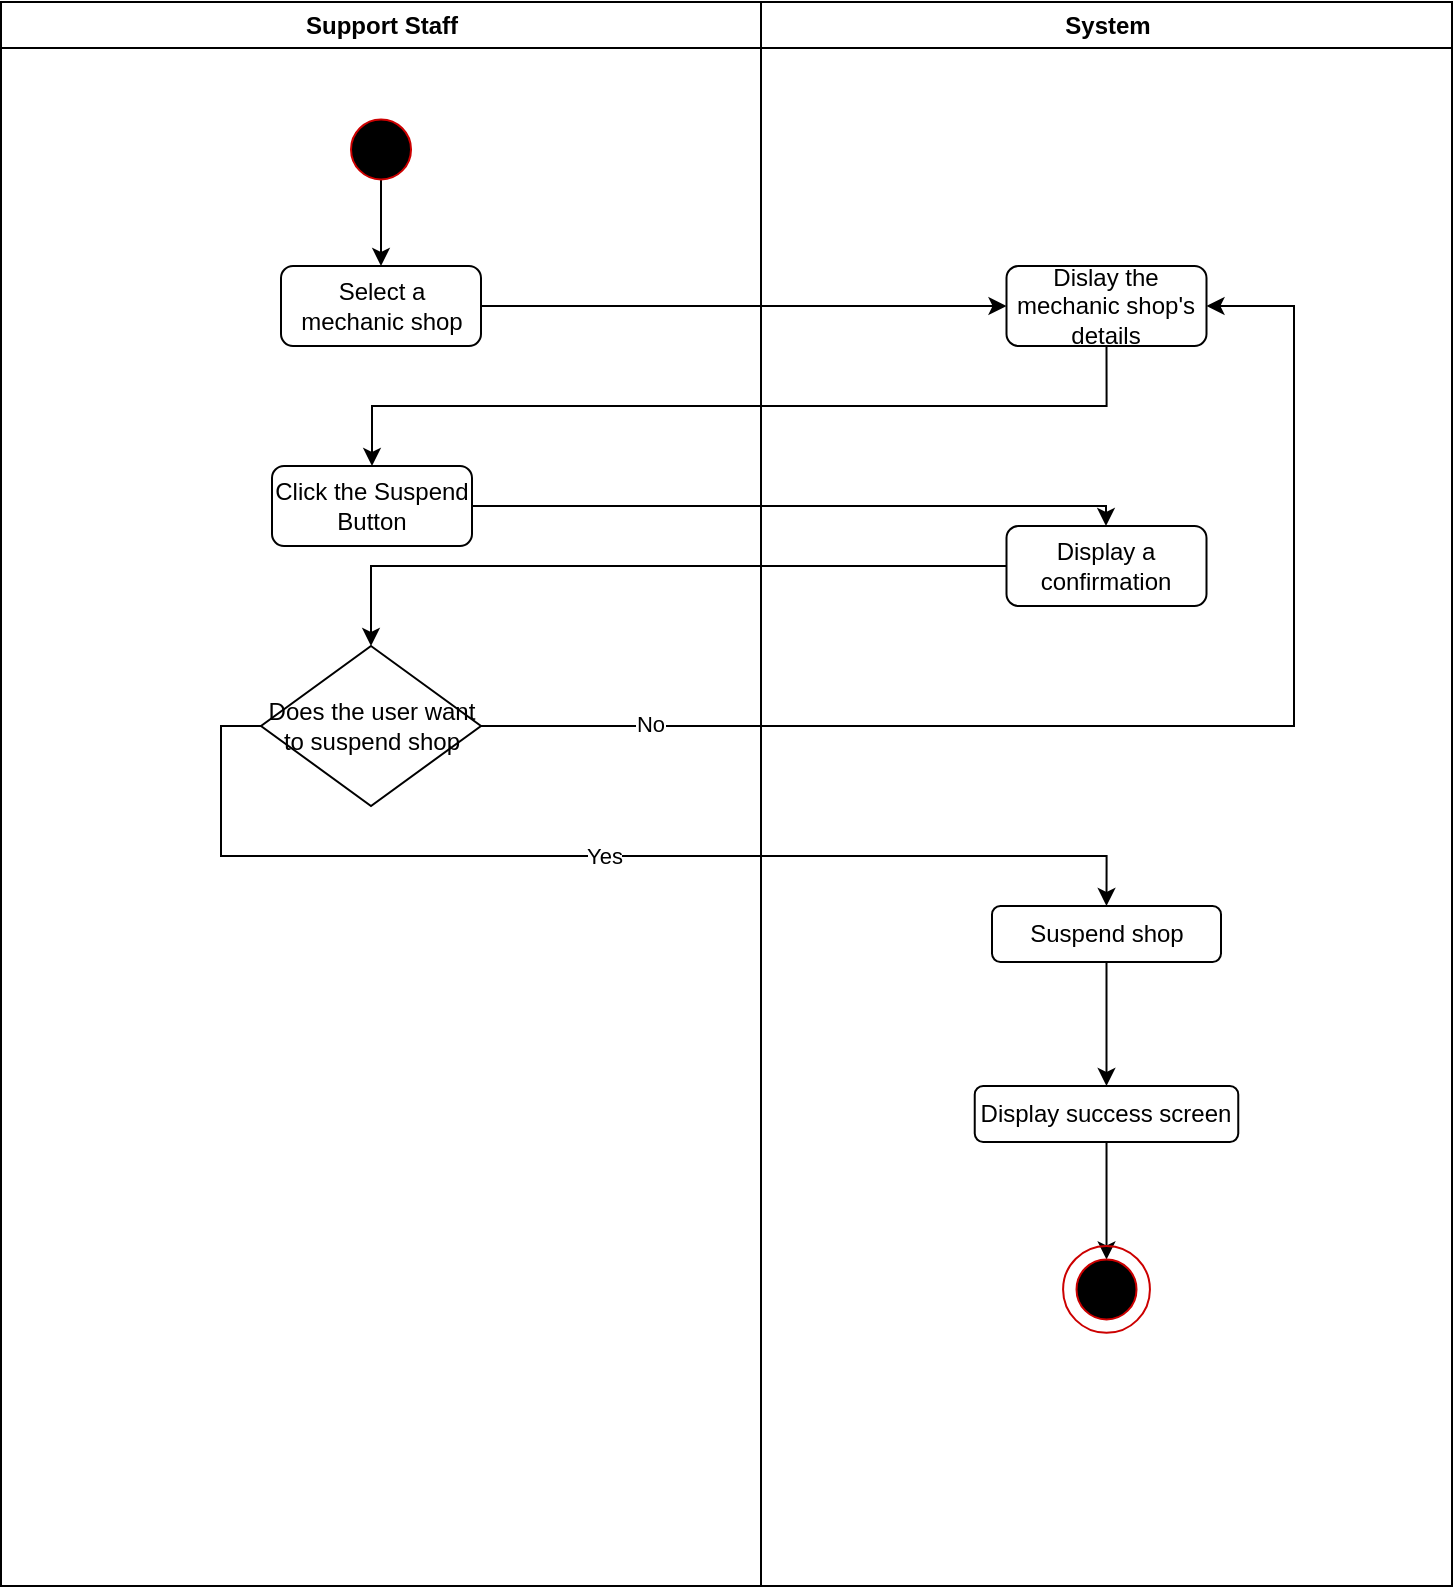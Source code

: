 <mxfile version="20.2.3" type="device"><diagram id="0N-WI10Sc9oe4pAVG6Wj" name="Page-1"><mxGraphModel dx="1230" dy="947" grid="1" gridSize="10" guides="1" tooltips="1" connect="1" arrows="1" fold="1" page="1" pageScale="1" pageWidth="2336" pageHeight="1654" math="0" shadow="0"><root><mxCell id="0"/><mxCell id="1" parent="0"/><mxCell id="h72BWvyl_fSBNsll1d4s-37" value="Support Staff" style="swimlane;whiteSpace=wrap;movable=0;" parent="1" vertex="1"><mxGeometry x="174.5" y="138" width="380" height="792" as="geometry"/></mxCell><mxCell id="h72BWvyl_fSBNsll1d4s-44" value="Select a mechanic shop" style="rounded=1;whiteSpace=wrap;html=1;" parent="h72BWvyl_fSBNsll1d4s-37" vertex="1"><mxGeometry x="140" y="132" width="100" height="40" as="geometry"/></mxCell><mxCell id="h72BWvyl_fSBNsll1d4s-45" value="Click the Suspend Button" style="rounded=1;whiteSpace=wrap;html=1;" parent="h72BWvyl_fSBNsll1d4s-37" vertex="1"><mxGeometry x="135.5" y="232" width="100" height="40" as="geometry"/></mxCell><mxCell id="h72BWvyl_fSBNsll1d4s-40" value="" style="edgeStyle=orthogonalEdgeStyle;rounded=0;orthogonalLoop=1;jettySize=auto;html=1;entryX=0.5;entryY=0;entryDx=0;entryDy=0;" parent="h72BWvyl_fSBNsll1d4s-37" source="h72BWvyl_fSBNsll1d4s-43" target="h72BWvyl_fSBNsll1d4s-44" edge="1"><mxGeometry relative="1" as="geometry"><mxPoint x="190.01" y="122" as="targetPoint"/></mxGeometry></mxCell><mxCell id="h72BWvyl_fSBNsll1d4s-41" value="" style="group" parent="h72BWvyl_fSBNsll1d4s-37" vertex="1" connectable="0"><mxGeometry x="168.29" y="52" width="43.43" height="43.43" as="geometry"/></mxCell><mxCell id="h72BWvyl_fSBNsll1d4s-43" value="" style="ellipse;whiteSpace=wrap;html=1;aspect=fixed;fillColor=#000000;strokeColor=#CC0000;" parent="h72BWvyl_fSBNsll1d4s-41" vertex="1"><mxGeometry x="6.72" y="6.71" width="30" height="30" as="geometry"/></mxCell><mxCell id="h72BWvyl_fSBNsll1d4s-60" value="Does the user want to suspend shop" style="rhombus;whiteSpace=wrap;html=1;" parent="h72BWvyl_fSBNsll1d4s-37" vertex="1"><mxGeometry x="130" y="322" width="110" height="80" as="geometry"/></mxCell><mxCell id="h72BWvyl_fSBNsll1d4s-46" value="System" style="swimlane;whiteSpace=wrap;movable=0;" parent="1" vertex="1"><mxGeometry x="554.5" y="138" width="345.5" height="792" as="geometry"/></mxCell><mxCell id="h72BWvyl_fSBNsll1d4s-50" value="Dislay the mechanic shop's details" style="rounded=1;whiteSpace=wrap;html=1;" parent="h72BWvyl_fSBNsll1d4s-46" vertex="1"><mxGeometry x="122.75" y="132" width="100" height="40" as="geometry"/></mxCell><mxCell id="h72BWvyl_fSBNsll1d4s-53" value="" style="edgeStyle=orthogonalEdgeStyle;rounded=0;orthogonalLoop=1;jettySize=auto;html=1;" parent="h72BWvyl_fSBNsll1d4s-46" source="h72BWvyl_fSBNsll1d4s-54" target="h72BWvyl_fSBNsll1d4s-49" edge="1"><mxGeometry relative="1" as="geometry"/></mxCell><mxCell id="h72BWvyl_fSBNsll1d4s-54" value="Display success screen" style="rounded=1;whiteSpace=wrap;html=1;" parent="h72BWvyl_fSBNsll1d4s-46" vertex="1"><mxGeometry x="106.87" y="542" width="131.76" height="28" as="geometry"/></mxCell><mxCell id="h72BWvyl_fSBNsll1d4s-56" value="Display a confirmation" style="rounded=1;whiteSpace=wrap;html=1;" parent="h72BWvyl_fSBNsll1d4s-46" vertex="1"><mxGeometry x="122.75" y="262" width="100" height="40" as="geometry"/></mxCell><mxCell id="ZLYwctzSdJG00rlBQh3a-2" style="edgeStyle=orthogonalEdgeStyle;rounded=0;orthogonalLoop=1;jettySize=auto;html=1;exitX=0.5;exitY=1;exitDx=0;exitDy=0;entryX=0.5;entryY=0;entryDx=0;entryDy=0;" parent="h72BWvyl_fSBNsll1d4s-46" source="ZLYwctzSdJG00rlBQh3a-1" target="h72BWvyl_fSBNsll1d4s-54" edge="1"><mxGeometry relative="1" as="geometry"/></mxCell><mxCell id="ZLYwctzSdJG00rlBQh3a-1" value="Suspend shop" style="rounded=1;whiteSpace=wrap;html=1;" parent="h72BWvyl_fSBNsll1d4s-46" vertex="1"><mxGeometry x="115.5" y="452" width="114.5" height="28" as="geometry"/></mxCell><mxCell id="h72BWvyl_fSBNsll1d4s-47" value="" style="group" parent="h72BWvyl_fSBNsll1d4s-46" vertex="1" connectable="0"><mxGeometry x="151.04" y="622" width="43.43" height="43.43" as="geometry"/></mxCell><mxCell id="h72BWvyl_fSBNsll1d4s-48" value="" style="ellipse;whiteSpace=wrap;html=1;aspect=fixed;fillColor=none;strokeColor=#CC0000;" parent="h72BWvyl_fSBNsll1d4s-47" vertex="1"><mxGeometry width="43.43" height="43.43" as="geometry"/></mxCell><mxCell id="h72BWvyl_fSBNsll1d4s-49" value="" style="ellipse;whiteSpace=wrap;html=1;aspect=fixed;fillColor=#000000;strokeColor=#CC0000;" parent="h72BWvyl_fSBNsll1d4s-47" vertex="1"><mxGeometry x="6.72" y="6.71" width="30" height="30" as="geometry"/></mxCell><mxCell id="h72BWvyl_fSBNsll1d4s-61" style="edgeStyle=orthogonalEdgeStyle;rounded=0;orthogonalLoop=1;jettySize=auto;html=1;" parent="1" source="h72BWvyl_fSBNsll1d4s-44" target="h72BWvyl_fSBNsll1d4s-50" edge="1"><mxGeometry relative="1" as="geometry"/></mxCell><mxCell id="h72BWvyl_fSBNsll1d4s-62" style="edgeStyle=orthogonalEdgeStyle;rounded=0;orthogonalLoop=1;jettySize=auto;html=1;entryX=0.5;entryY=0;entryDx=0;entryDy=0;exitX=0.5;exitY=1;exitDx=0;exitDy=0;" parent="1" source="h72BWvyl_fSBNsll1d4s-50" target="h72BWvyl_fSBNsll1d4s-45" edge="1"><mxGeometry relative="1" as="geometry"><Array as="points"><mxPoint x="727" y="340"/><mxPoint x="360" y="340"/></Array></mxGeometry></mxCell><mxCell id="h72BWvyl_fSBNsll1d4s-63" style="edgeStyle=orthogonalEdgeStyle;rounded=0;orthogonalLoop=1;jettySize=auto;html=1;entryX=0.5;entryY=0;entryDx=0;entryDy=0;" parent="1" source="h72BWvyl_fSBNsll1d4s-45" target="h72BWvyl_fSBNsll1d4s-56" edge="1"><mxGeometry relative="1" as="geometry"><mxPoint x="630.0" y="390.0" as="targetPoint"/><Array as="points"><mxPoint x="727" y="390"/><mxPoint x="727" y="400"/></Array></mxGeometry></mxCell><mxCell id="h72BWvyl_fSBNsll1d4s-55" value="" style="edgeStyle=orthogonalEdgeStyle;rounded=0;orthogonalLoop=1;jettySize=auto;html=1;" parent="1" source="h72BWvyl_fSBNsll1d4s-56" target="h72BWvyl_fSBNsll1d4s-60" edge="1"><mxGeometry relative="1" as="geometry"/></mxCell><mxCell id="h72BWvyl_fSBNsll1d4s-57" value="Yes" style="edgeStyle=orthogonalEdgeStyle;rounded=0;orthogonalLoop=1;jettySize=auto;html=1;exitX=0;exitY=0.5;exitDx=0;exitDy=0;entryX=0.5;entryY=0;entryDx=0;entryDy=0;" parent="1" source="h72BWvyl_fSBNsll1d4s-60" target="ZLYwctzSdJG00rlBQh3a-1" edge="1"><mxGeometry relative="1" as="geometry"><mxPoint x="280" y="560" as="sourcePoint"/><mxPoint x="690" y="590" as="targetPoint"/></mxGeometry></mxCell><mxCell id="h72BWvyl_fSBNsll1d4s-58" style="edgeStyle=orthogonalEdgeStyle;rounded=0;orthogonalLoop=1;jettySize=auto;html=1;entryX=1;entryY=0.5;entryDx=0;entryDy=0;exitX=1;exitY=0.5;exitDx=0;exitDy=0;" parent="1" source="h72BWvyl_fSBNsll1d4s-60" target="h72BWvyl_fSBNsll1d4s-50" edge="1"><mxGeometry relative="1" as="geometry"><Array as="points"><mxPoint x="821" y="500"/><mxPoint x="821" y="290"/></Array></mxGeometry></mxCell><mxCell id="h72BWvyl_fSBNsll1d4s-59" value="No" style="edgeLabel;html=1;align=center;verticalAlign=middle;resizable=0;points=[];" parent="h72BWvyl_fSBNsll1d4s-58" vertex="1" connectable="0"><mxGeometry x="-0.746" y="1" relative="1" as="geometry"><mxPoint as="offset"/></mxGeometry></mxCell></root></mxGraphModel></diagram></mxfile>